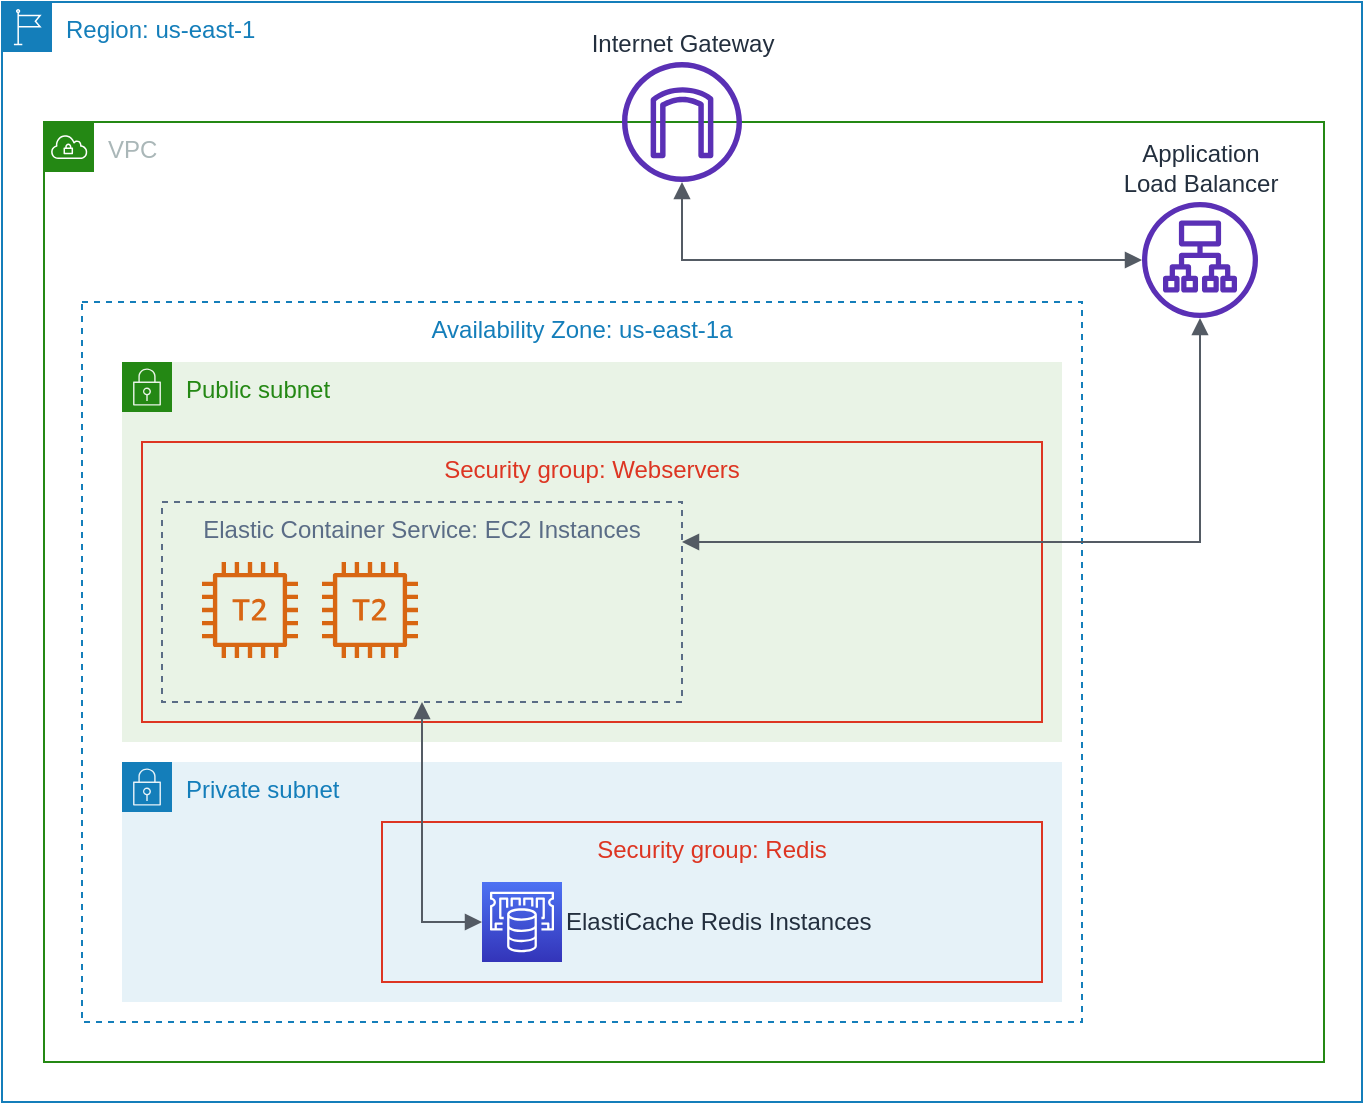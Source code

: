 <mxfile version="13.5.1" type="device"><diagram id="Ht1M8jgEwFfnCIfOTk4-" name="Page-1"><mxGraphModel dx="1239" dy="2389" grid="0" gridSize="10" guides="1" tooltips="1" connect="1" arrows="1" fold="1" page="1" pageScale="1" pageWidth="827" pageHeight="1169" math="0" shadow="0"><root><mxCell id="0"/><mxCell id="1" parent="0"/><mxCell id="Ph8ZJrN7Q7hAoCcUJeF2-4" value="Region: us-east-1" style="points=[[0,0],[0.25,0],[0.5,0],[0.75,0],[1,0],[1,0.25],[1,0.5],[1,0.75],[1,1],[0.75,1],[0.5,1],[0.25,1],[0,1],[0,0.75],[0,0.5],[0,0.25]];outlineConnect=0;gradientColor=none;html=1;whiteSpace=wrap;fontSize=12;fontStyle=0;shape=mxgraph.aws4.group;grIcon=mxgraph.aws4.group_region;strokeColor=#147EBA;fillColor=none;verticalAlign=top;align=left;spacingLeft=30;fontColor=#147EBA;dashed=0;" vertex="1" parent="1"><mxGeometry x="900" y="-610" width="680" height="550" as="geometry"/></mxCell><mxCell id="Ph8ZJrN7Q7hAoCcUJeF2-7" value="VPC" style="points=[[0,0],[0.25,0],[0.5,0],[0.75,0],[1,0],[1,0.25],[1,0.5],[1,0.75],[1,1],[0.75,1],[0.5,1],[0.25,1],[0,1],[0,0.75],[0,0.5],[0,0.25]];outlineConnect=0;gradientColor=none;html=1;whiteSpace=wrap;fontSize=12;fontStyle=0;shape=mxgraph.aws4.group;grIcon=mxgraph.aws4.group_vpc;strokeColor=#248814;fillColor=none;verticalAlign=top;align=left;spacingLeft=30;fontColor=#AAB7B8;dashed=0;" vertex="1" parent="1"><mxGeometry x="921" y="-550" width="640" height="470" as="geometry"/></mxCell><mxCell id="Ph8ZJrN7Q7hAoCcUJeF2-5" value="Availability Zone: us-east-1a" style="fillColor=none;strokeColor=#147EBA;dashed=1;verticalAlign=top;fontStyle=0;fontColor=#147EBA;" vertex="1" parent="1"><mxGeometry x="940" y="-460" width="500" height="360" as="geometry"/></mxCell><mxCell id="Ph8ZJrN7Q7hAoCcUJeF2-6" value="Public subnet" style="points=[[0,0],[0.25,0],[0.5,0],[0.75,0],[1,0],[1,0.25],[1,0.5],[1,0.75],[1,1],[0.75,1],[0.5,1],[0.25,1],[0,1],[0,0.75],[0,0.5],[0,0.25]];outlineConnect=0;gradientColor=none;html=1;whiteSpace=wrap;fontSize=12;fontStyle=0;shape=mxgraph.aws4.group;grIcon=mxgraph.aws4.group_security_group;grStroke=0;strokeColor=#248814;fillColor=#E9F3E6;verticalAlign=top;align=left;spacingLeft=30;fontColor=#248814;dashed=0;" vertex="1" parent="1"><mxGeometry x="960" y="-430" width="470" height="190" as="geometry"/></mxCell><mxCell id="Ph8ZJrN7Q7hAoCcUJeF2-8" value="Private subnet" style="points=[[0,0],[0.25,0],[0.5,0],[0.75,0],[1,0],[1,0.25],[1,0.5],[1,0.75],[1,1],[0.75,1],[0.5,1],[0.25,1],[0,1],[0,0.75],[0,0.5],[0,0.25]];outlineConnect=0;gradientColor=none;html=1;whiteSpace=wrap;fontSize=12;fontStyle=0;shape=mxgraph.aws4.group;grIcon=mxgraph.aws4.group_security_group;grStroke=0;strokeColor=#147EBA;fillColor=#E6F2F8;verticalAlign=top;align=left;spacingLeft=30;fontColor=#147EBA;dashed=0;" vertex="1" parent="1"><mxGeometry x="960" y="-230" width="470" height="120" as="geometry"/></mxCell><mxCell id="Ph8ZJrN7Q7hAoCcUJeF2-9" value="Security group: Redis" style="fillColor=none;strokeColor=#DD3522;verticalAlign=top;fontStyle=0;fontColor=#DD3522;" vertex="1" parent="1"><mxGeometry x="1090" y="-200" width="330" height="80" as="geometry"/></mxCell><mxCell id="Ph8ZJrN7Q7hAoCcUJeF2-10" value="Security group: Webservers" style="fillColor=none;strokeColor=#DD3522;verticalAlign=top;fontStyle=0;fontColor=#DD3522;" vertex="1" parent="1"><mxGeometry x="970" y="-390" width="450" height="140" as="geometry"/></mxCell><mxCell id="Ph8ZJrN7Q7hAoCcUJeF2-11" value="Application&lt;br&gt;Load Balancer" style="outlineConnect=0;fontColor=#232F3E;gradientColor=none;fillColor=#5A30B5;strokeColor=none;dashed=0;verticalLabelPosition=top;verticalAlign=bottom;align=center;html=1;fontSize=12;fontStyle=0;aspect=fixed;pointerEvents=1;shape=mxgraph.aws4.application_load_balancer;labelPosition=center;" vertex="1" parent="1"><mxGeometry x="1470" y="-510" width="58" height="58" as="geometry"/></mxCell><mxCell id="Ph8ZJrN7Q7hAoCcUJeF2-14" value="Elastic Container Service: EC2 Instances" style="fillColor=none;strokeColor=#5A6C86;dashed=1;verticalAlign=top;fontStyle=0;fontColor=#5A6C86;" vertex="1" parent="1"><mxGeometry x="980" y="-360" width="260" height="100" as="geometry"/></mxCell><mxCell id="Ph8ZJrN7Q7hAoCcUJeF2-15" value="" style="outlineConnect=0;fontColor=#232F3E;gradientColor=none;fillColor=#D86613;strokeColor=none;dashed=0;verticalLabelPosition=bottom;verticalAlign=top;align=center;html=1;fontSize=12;fontStyle=0;aspect=fixed;pointerEvents=1;shape=mxgraph.aws4.t2_instance;" vertex="1" parent="1"><mxGeometry x="1000" y="-330" width="48" height="48" as="geometry"/></mxCell><mxCell id="Ph8ZJrN7Q7hAoCcUJeF2-16" value="" style="outlineConnect=0;fontColor=#232F3E;gradientColor=none;fillColor=#D86613;strokeColor=none;dashed=0;verticalLabelPosition=bottom;verticalAlign=top;align=center;html=1;fontSize=12;fontStyle=0;aspect=fixed;pointerEvents=1;shape=mxgraph.aws4.t2_instance;" vertex="1" parent="1"><mxGeometry x="1060" y="-330" width="48" height="48" as="geometry"/></mxCell><mxCell id="Ph8ZJrN7Q7hAoCcUJeF2-18" value="ElastiCache Redis Instances" style="outlineConnect=0;fontColor=#232F3E;gradientColor=#4D72F3;gradientDirection=north;fillColor=#3334B9;strokeColor=#ffffff;dashed=0;verticalLabelPosition=middle;verticalAlign=middle;align=left;html=1;fontSize=12;fontStyle=0;aspect=fixed;shape=mxgraph.aws4.resourceIcon;resIcon=mxgraph.aws4.elasticache;labelPosition=right;" vertex="1" parent="1"><mxGeometry x="1140" y="-170" width="40" height="40" as="geometry"/></mxCell><mxCell id="Ph8ZJrN7Q7hAoCcUJeF2-19" value="Internet Gateway" style="outlineConnect=0;fontColor=#232F3E;gradientColor=none;fillColor=#5A30B5;strokeColor=none;dashed=0;verticalLabelPosition=top;verticalAlign=bottom;align=center;html=1;fontSize=12;fontStyle=0;aspect=fixed;pointerEvents=1;shape=mxgraph.aws4.internet_gateway;labelPosition=center;labelBackgroundColor=none;" vertex="1" parent="1"><mxGeometry x="1210" y="-580" width="60" height="60" as="geometry"/></mxCell><mxCell id="Ph8ZJrN7Q7hAoCcUJeF2-21" value="" style="edgeStyle=orthogonalEdgeStyle;html=1;endArrow=block;elbow=vertical;startArrow=block;startFill=1;endFill=1;strokeColor=#545B64;rounded=0;" edge="1" parent="1" source="Ph8ZJrN7Q7hAoCcUJeF2-19" target="Ph8ZJrN7Q7hAoCcUJeF2-11"><mxGeometry width="100" relative="1" as="geometry"><mxPoint x="920" y="-450" as="sourcePoint"/><mxPoint x="1020" y="-450" as="targetPoint"/><Array as="points"><mxPoint x="1240" y="-481"/></Array></mxGeometry></mxCell><mxCell id="Ph8ZJrN7Q7hAoCcUJeF2-23" value="" style="edgeStyle=orthogonalEdgeStyle;html=1;endArrow=block;elbow=vertical;startArrow=block;startFill=1;endFill=1;strokeColor=#545B64;rounded=0;" edge="1" parent="1" source="Ph8ZJrN7Q7hAoCcUJeF2-11" target="Ph8ZJrN7Q7hAoCcUJeF2-14"><mxGeometry width="100" relative="1" as="geometry"><mxPoint x="920" y="-450" as="sourcePoint"/><mxPoint x="1020" y="-450" as="targetPoint"/><Array as="points"><mxPoint x="1499" y="-340"/></Array></mxGeometry></mxCell><mxCell id="Ph8ZJrN7Q7hAoCcUJeF2-24" value="" style="edgeStyle=orthogonalEdgeStyle;html=1;endArrow=block;elbow=vertical;startArrow=block;startFill=1;endFill=1;strokeColor=#545B64;rounded=0;" edge="1" parent="1" source="Ph8ZJrN7Q7hAoCcUJeF2-18" target="Ph8ZJrN7Q7hAoCcUJeF2-14"><mxGeometry width="100" relative="1" as="geometry"><mxPoint x="920" y="-450" as="sourcePoint"/><mxPoint x="1020" y="-450" as="targetPoint"/><Array as="points"><mxPoint x="1110" y="-150"/></Array></mxGeometry></mxCell></root></mxGraphModel></diagram></mxfile>